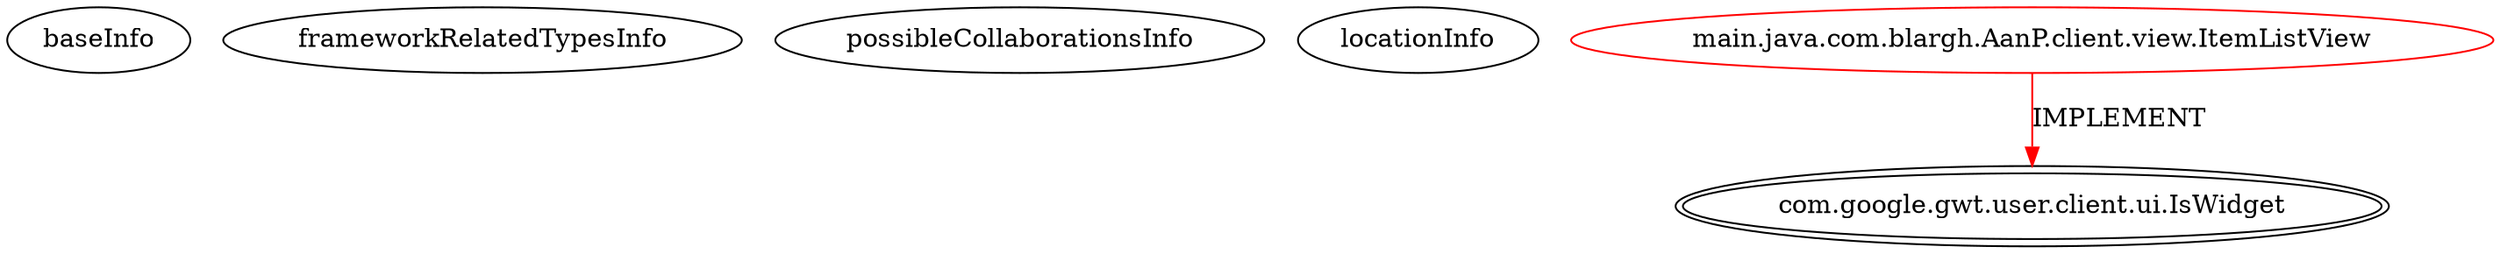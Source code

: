 digraph {
baseInfo[graphId=804,category="extension_graph",isAnonymous=false,possibleRelation=false]
frameworkRelatedTypesInfo[0="com.google.gwt.user.client.ui.IsWidget"]
possibleCollaborationsInfo[]
locationInfo[projectName="bahkified-Test",filePath="/bahkified-Test/Test-master/src/main/java/com/blargh/AanP/client/view/ItemListView.java",contextSignature="ItemListView",graphId="804"]
0[label="main.java.com.blargh.AanP.client.view.ItemListView",vertexType="ROOT_CLIENT_CLASS_DECLARATION",isFrameworkType=false,color=red]
1[label="com.google.gwt.user.client.ui.IsWidget",vertexType="FRAMEWORK_INTERFACE_TYPE",isFrameworkType=true,peripheries=2]
0->1[label="IMPLEMENT",color=red]
}
